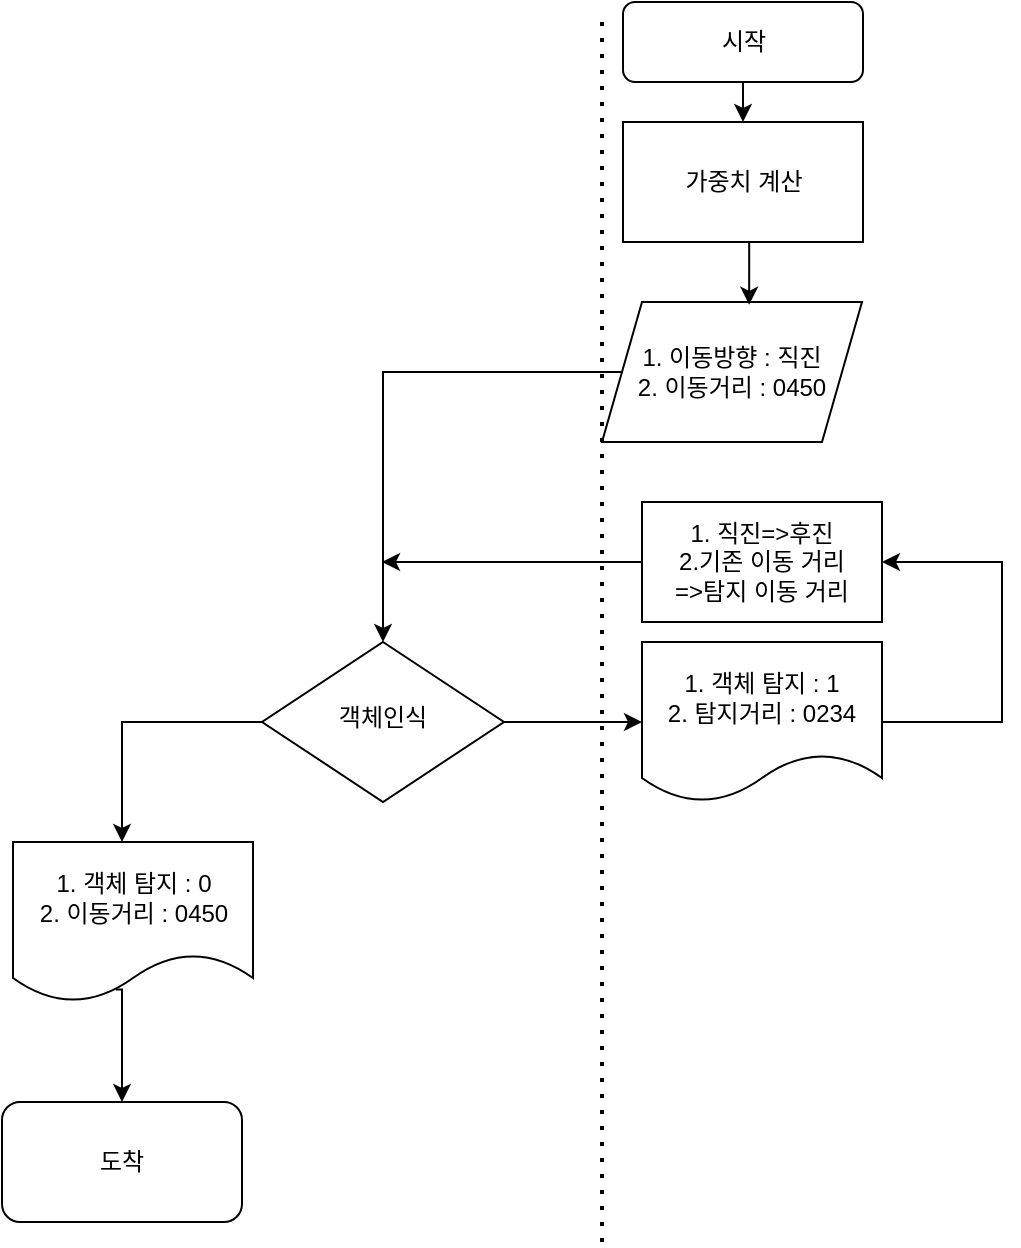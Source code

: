 <mxfile version="20.4.0" type="github">
  <diagram id="C5RBs43oDa-KdzZeNtuy" name="Page-1">
    <mxGraphModel dx="992" dy="547" grid="1" gridSize="10" guides="1" tooltips="1" connect="1" arrows="1" fold="1" page="1" pageScale="1" pageWidth="827" pageHeight="1169" math="0" shadow="0">
      <root>
        <mxCell id="WIyWlLk6GJQsqaUBKTNV-0" />
        <mxCell id="WIyWlLk6GJQsqaUBKTNV-1" parent="WIyWlLk6GJQsqaUBKTNV-0" />
        <mxCell id="yjvcgPjNSmbXjOnlVXXB-28" style="edgeStyle=orthogonalEdgeStyle;rounded=0;orthogonalLoop=1;jettySize=auto;html=1;exitX=0.5;exitY=1;exitDx=0;exitDy=0;entryX=0.5;entryY=0;entryDx=0;entryDy=0;" edge="1" parent="WIyWlLk6GJQsqaUBKTNV-1" source="WIyWlLk6GJQsqaUBKTNV-3" target="yjvcgPjNSmbXjOnlVXXB-15">
          <mxGeometry relative="1" as="geometry" />
        </mxCell>
        <mxCell id="WIyWlLk6GJQsqaUBKTNV-3" value="시작" style="rounded=1;whiteSpace=wrap;html=1;fontSize=12;glass=0;strokeWidth=1;shadow=0;" parent="WIyWlLk6GJQsqaUBKTNV-1" vertex="1">
          <mxGeometry x="490.5" y="10" width="120" height="40" as="geometry" />
        </mxCell>
        <mxCell id="yjvcgPjNSmbXjOnlVXXB-22" style="edgeStyle=orthogonalEdgeStyle;rounded=0;orthogonalLoop=1;jettySize=auto;html=1;" edge="1" parent="WIyWlLk6GJQsqaUBKTNV-1" source="WIyWlLk6GJQsqaUBKTNV-6">
          <mxGeometry relative="1" as="geometry">
            <mxPoint x="240" y="430" as="targetPoint" />
            <Array as="points">
              <mxPoint x="240" y="370" />
              <mxPoint x="240" y="430" />
            </Array>
          </mxGeometry>
        </mxCell>
        <mxCell id="yjvcgPjNSmbXjOnlVXXB-25" style="edgeStyle=orthogonalEdgeStyle;rounded=0;orthogonalLoop=1;jettySize=auto;html=1;entryX=0;entryY=0.5;entryDx=0;entryDy=0;" edge="1" parent="WIyWlLk6GJQsqaUBKTNV-1" source="WIyWlLk6GJQsqaUBKTNV-6" target="yjvcgPjNSmbXjOnlVXXB-3">
          <mxGeometry relative="1" as="geometry" />
        </mxCell>
        <mxCell id="WIyWlLk6GJQsqaUBKTNV-6" value="객체인식" style="rhombus;whiteSpace=wrap;html=1;shadow=0;fontFamily=Helvetica;fontSize=12;align=center;strokeWidth=1;spacing=6;spacingTop=-4;" parent="WIyWlLk6GJQsqaUBKTNV-1" vertex="1">
          <mxGeometry x="310" y="330" width="121" height="80" as="geometry" />
        </mxCell>
        <mxCell id="yjvcgPjNSmbXjOnlVXXB-32" style="edgeStyle=orthogonalEdgeStyle;rounded=0;orthogonalLoop=1;jettySize=auto;html=1;entryX=0.5;entryY=0;entryDx=0;entryDy=0;" edge="1" parent="WIyWlLk6GJQsqaUBKTNV-1" source="yjvcgPjNSmbXjOnlVXXB-2" target="WIyWlLk6GJQsqaUBKTNV-6">
          <mxGeometry relative="1" as="geometry" />
        </mxCell>
        <mxCell id="yjvcgPjNSmbXjOnlVXXB-2" value="1. 이동방향 : 직진&lt;br&gt;2. 이동거리 : 0450" style="shape=parallelogram;perimeter=parallelogramPerimeter;whiteSpace=wrap;html=1;fixedSize=1;" vertex="1" parent="WIyWlLk6GJQsqaUBKTNV-1">
          <mxGeometry x="480" y="160" width="130" height="70" as="geometry" />
        </mxCell>
        <mxCell id="yjvcgPjNSmbXjOnlVXXB-26" style="edgeStyle=orthogonalEdgeStyle;rounded=0;orthogonalLoop=1;jettySize=auto;html=1;entryX=1;entryY=0.5;entryDx=0;entryDy=0;" edge="1" parent="WIyWlLk6GJQsqaUBKTNV-1" source="yjvcgPjNSmbXjOnlVXXB-3" target="yjvcgPjNSmbXjOnlVXXB-14">
          <mxGeometry relative="1" as="geometry">
            <mxPoint x="680" y="270" as="targetPoint" />
            <Array as="points">
              <mxPoint x="680" y="370" />
              <mxPoint x="680" y="290" />
            </Array>
          </mxGeometry>
        </mxCell>
        <mxCell id="yjvcgPjNSmbXjOnlVXXB-3" value="1. 객체 탐지 : 1&lt;br&gt;2. 탐지거리 : 0234" style="shape=document;whiteSpace=wrap;html=1;boundedLbl=1;" vertex="1" parent="WIyWlLk6GJQsqaUBKTNV-1">
          <mxGeometry x="500" y="330" width="120" height="80" as="geometry" />
        </mxCell>
        <mxCell id="yjvcgPjNSmbXjOnlVXXB-23" style="edgeStyle=orthogonalEdgeStyle;rounded=0;orthogonalLoop=1;jettySize=auto;html=1;entryX=0.5;entryY=0;entryDx=0;entryDy=0;exitX=0.428;exitY=0.922;exitDx=0;exitDy=0;exitPerimeter=0;" edge="1" parent="WIyWlLk6GJQsqaUBKTNV-1" source="yjvcgPjNSmbXjOnlVXXB-5" target="yjvcgPjNSmbXjOnlVXXB-13">
          <mxGeometry relative="1" as="geometry">
            <Array as="points">
              <mxPoint x="240" y="504" />
            </Array>
          </mxGeometry>
        </mxCell>
        <mxCell id="yjvcgPjNSmbXjOnlVXXB-5" value="1. 객체 탐지 : 0&lt;br&gt;2. 이동거리 : 0450" style="shape=document;whiteSpace=wrap;html=1;boundedLbl=1;" vertex="1" parent="WIyWlLk6GJQsqaUBKTNV-1">
          <mxGeometry x="185.5" y="430" width="120" height="80" as="geometry" />
        </mxCell>
        <mxCell id="yjvcgPjNSmbXjOnlVXXB-33" style="edgeStyle=orthogonalEdgeStyle;rounded=0;orthogonalLoop=1;jettySize=auto;html=1;exitX=0;exitY=0.5;exitDx=0;exitDy=0;" edge="1" parent="WIyWlLk6GJQsqaUBKTNV-1" source="yjvcgPjNSmbXjOnlVXXB-14">
          <mxGeometry relative="1" as="geometry">
            <mxPoint x="370" y="290" as="targetPoint" />
          </mxGeometry>
        </mxCell>
        <mxCell id="yjvcgPjNSmbXjOnlVXXB-14" value="1. 직진=&amp;gt;후진&lt;br&gt;2.기존 이동 거리&lt;br&gt;=&amp;gt;탐지 이동 거리" style="rounded=0;whiteSpace=wrap;html=1;" vertex="1" parent="WIyWlLk6GJQsqaUBKTNV-1">
          <mxGeometry x="500" y="260" width="120" height="60" as="geometry" />
        </mxCell>
        <mxCell id="yjvcgPjNSmbXjOnlVXXB-30" style="edgeStyle=orthogonalEdgeStyle;rounded=0;orthogonalLoop=1;jettySize=auto;html=1;exitX=0.5;exitY=1;exitDx=0;exitDy=0;entryX=0.566;entryY=0.02;entryDx=0;entryDy=0;entryPerimeter=0;" edge="1" parent="WIyWlLk6GJQsqaUBKTNV-1" source="yjvcgPjNSmbXjOnlVXXB-15" target="yjvcgPjNSmbXjOnlVXXB-2">
          <mxGeometry relative="1" as="geometry" />
        </mxCell>
        <mxCell id="yjvcgPjNSmbXjOnlVXXB-15" value="가중치 계산" style="rounded=0;whiteSpace=wrap;html=1;" vertex="1" parent="WIyWlLk6GJQsqaUBKTNV-1">
          <mxGeometry x="490.5" y="70" width="120" height="60" as="geometry" />
        </mxCell>
        <mxCell id="yjvcgPjNSmbXjOnlVXXB-13" value="도착" style="rounded=1;whiteSpace=wrap;html=1;" vertex="1" parent="WIyWlLk6GJQsqaUBKTNV-1">
          <mxGeometry x="180" y="560" width="120" height="60" as="geometry" />
        </mxCell>
        <mxCell id="yjvcgPjNSmbXjOnlVXXB-24" value="" style="endArrow=none;dashed=1;html=1;dashPattern=1 3;strokeWidth=2;rounded=0;" edge="1" parent="WIyWlLk6GJQsqaUBKTNV-1">
          <mxGeometry width="50" height="50" relative="1" as="geometry">
            <mxPoint x="480" y="630" as="sourcePoint" />
            <mxPoint x="480" y="20" as="targetPoint" />
          </mxGeometry>
        </mxCell>
      </root>
    </mxGraphModel>
  </diagram>
</mxfile>
